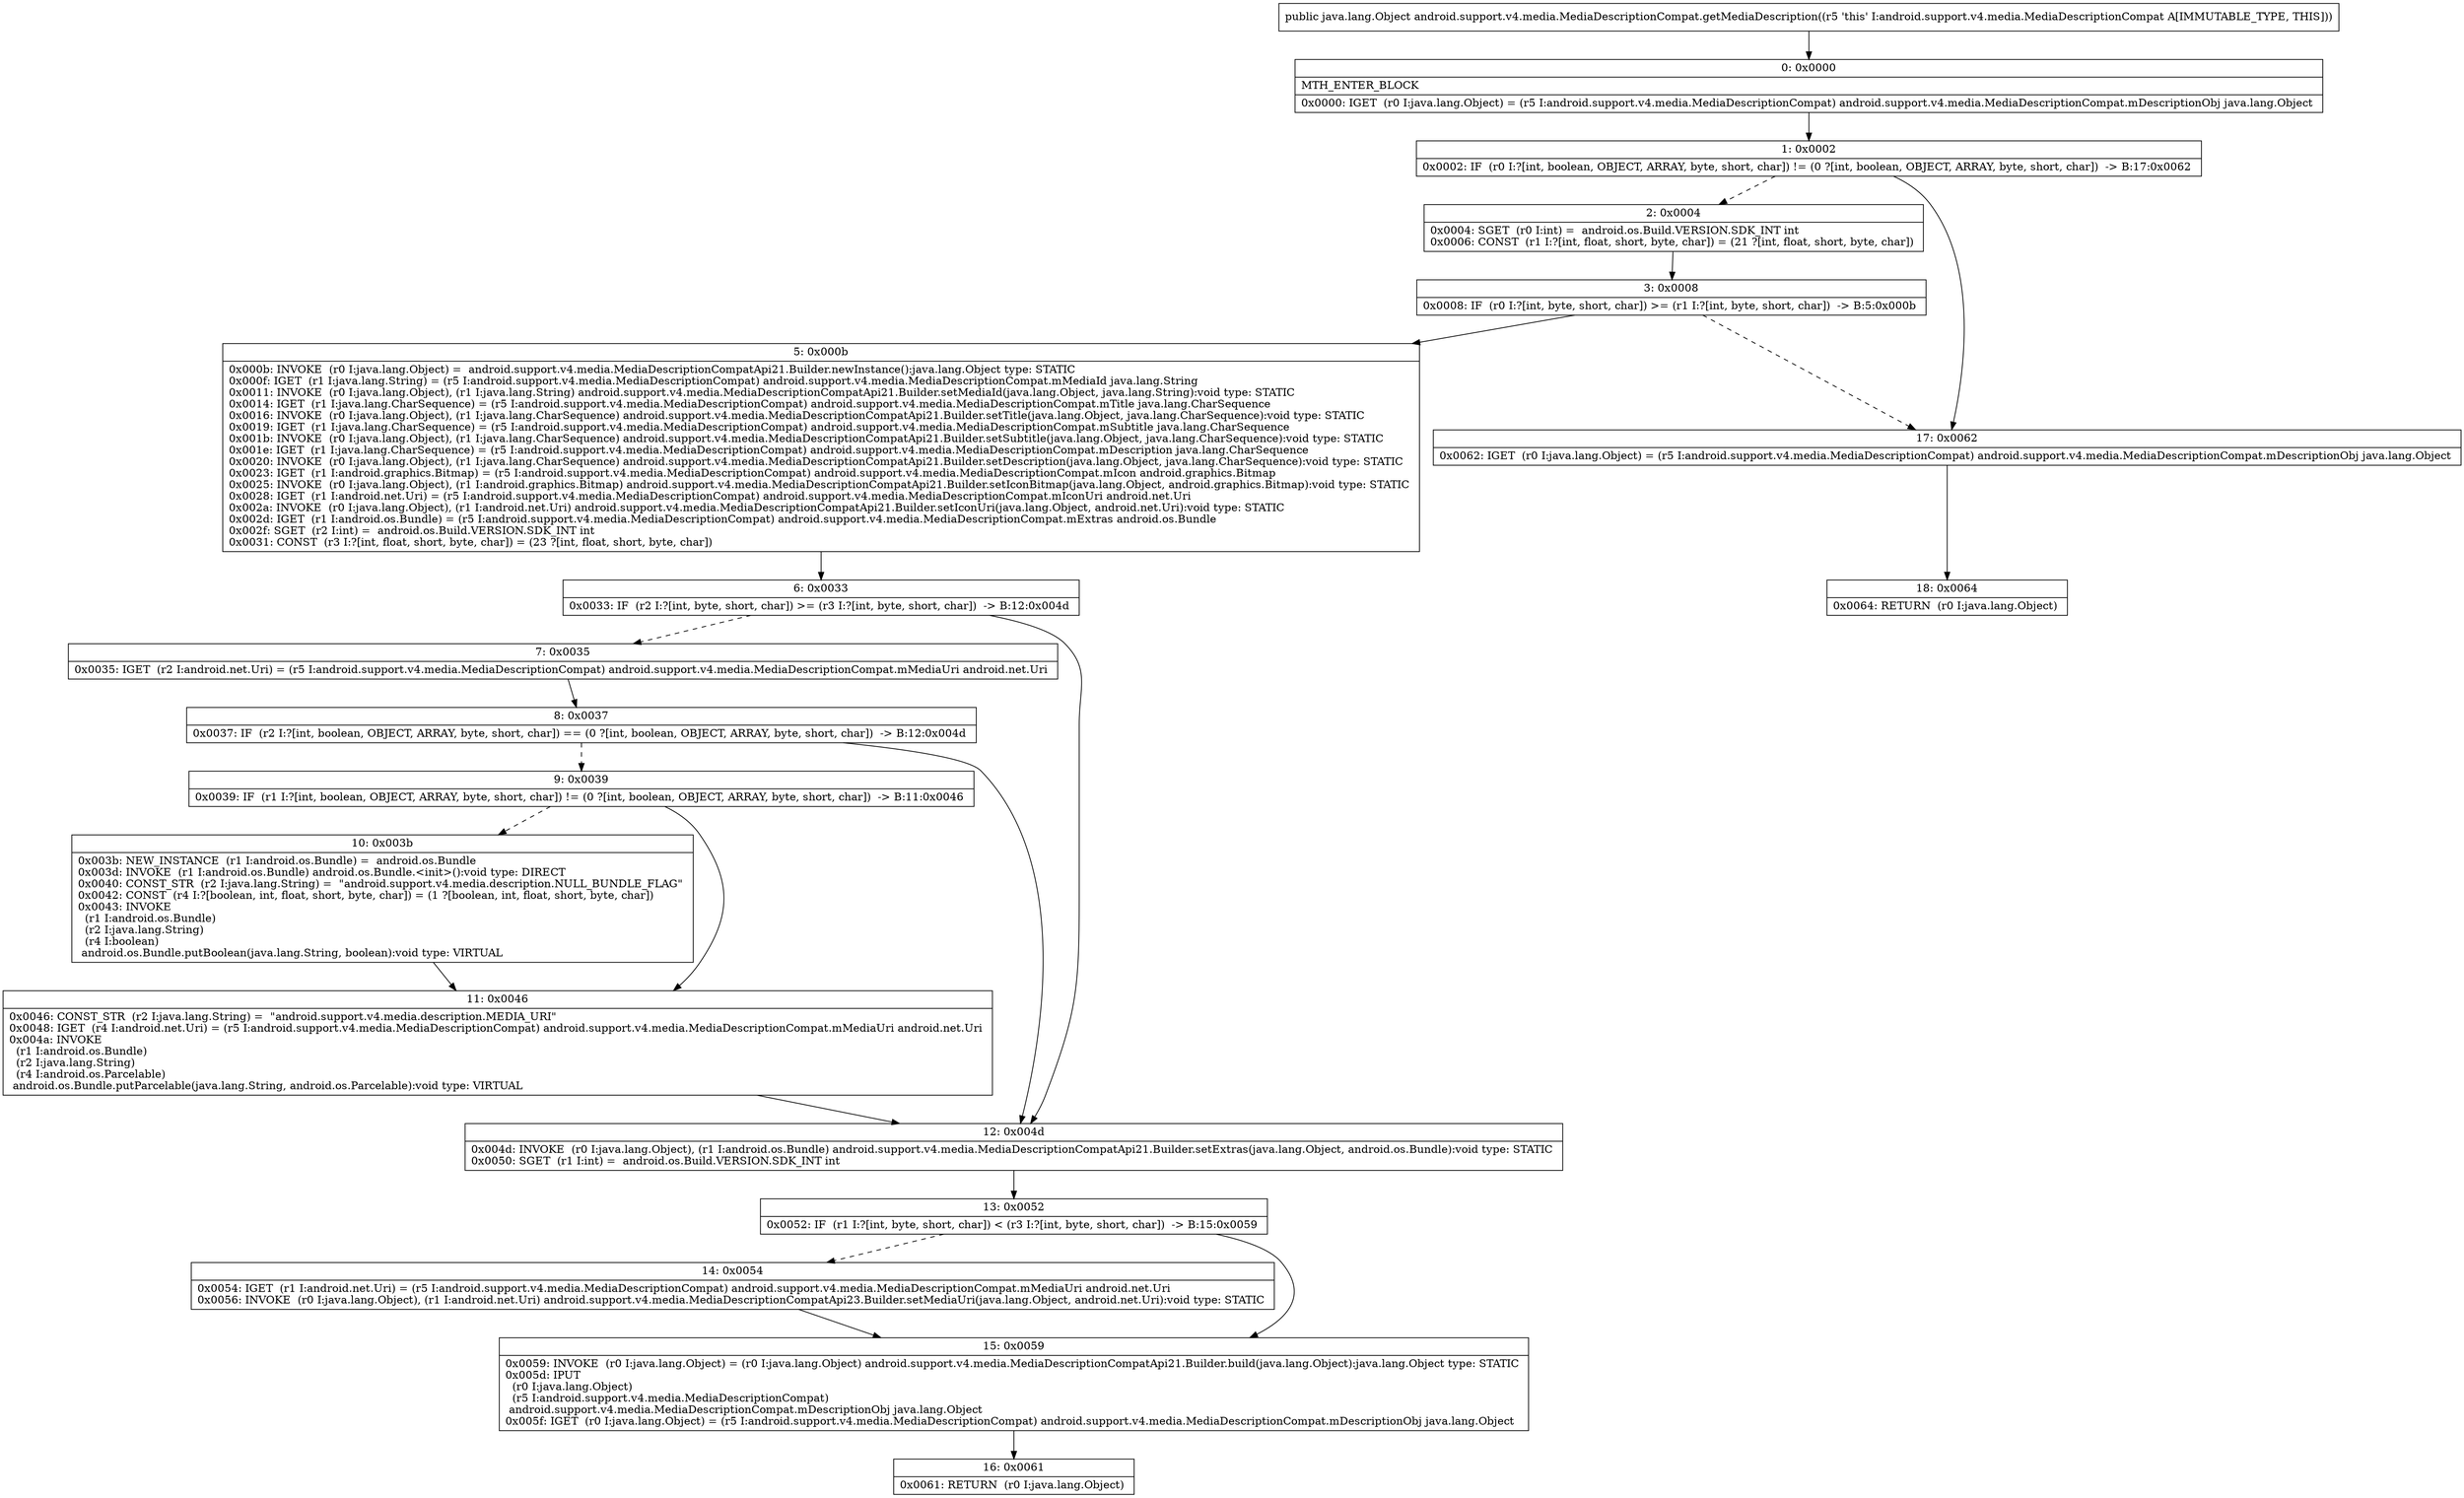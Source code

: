 digraph "CFG forandroid.support.v4.media.MediaDescriptionCompat.getMediaDescription()Ljava\/lang\/Object;" {
Node_0 [shape=record,label="{0\:\ 0x0000|MTH_ENTER_BLOCK\l|0x0000: IGET  (r0 I:java.lang.Object) = (r5 I:android.support.v4.media.MediaDescriptionCompat) android.support.v4.media.MediaDescriptionCompat.mDescriptionObj java.lang.Object \l}"];
Node_1 [shape=record,label="{1\:\ 0x0002|0x0002: IF  (r0 I:?[int, boolean, OBJECT, ARRAY, byte, short, char]) != (0 ?[int, boolean, OBJECT, ARRAY, byte, short, char])  \-\> B:17:0x0062 \l}"];
Node_2 [shape=record,label="{2\:\ 0x0004|0x0004: SGET  (r0 I:int) =  android.os.Build.VERSION.SDK_INT int \l0x0006: CONST  (r1 I:?[int, float, short, byte, char]) = (21 ?[int, float, short, byte, char]) \l}"];
Node_3 [shape=record,label="{3\:\ 0x0008|0x0008: IF  (r0 I:?[int, byte, short, char]) \>= (r1 I:?[int, byte, short, char])  \-\> B:5:0x000b \l}"];
Node_5 [shape=record,label="{5\:\ 0x000b|0x000b: INVOKE  (r0 I:java.lang.Object) =  android.support.v4.media.MediaDescriptionCompatApi21.Builder.newInstance():java.lang.Object type: STATIC \l0x000f: IGET  (r1 I:java.lang.String) = (r5 I:android.support.v4.media.MediaDescriptionCompat) android.support.v4.media.MediaDescriptionCompat.mMediaId java.lang.String \l0x0011: INVOKE  (r0 I:java.lang.Object), (r1 I:java.lang.String) android.support.v4.media.MediaDescriptionCompatApi21.Builder.setMediaId(java.lang.Object, java.lang.String):void type: STATIC \l0x0014: IGET  (r1 I:java.lang.CharSequence) = (r5 I:android.support.v4.media.MediaDescriptionCompat) android.support.v4.media.MediaDescriptionCompat.mTitle java.lang.CharSequence \l0x0016: INVOKE  (r0 I:java.lang.Object), (r1 I:java.lang.CharSequence) android.support.v4.media.MediaDescriptionCompatApi21.Builder.setTitle(java.lang.Object, java.lang.CharSequence):void type: STATIC \l0x0019: IGET  (r1 I:java.lang.CharSequence) = (r5 I:android.support.v4.media.MediaDescriptionCompat) android.support.v4.media.MediaDescriptionCompat.mSubtitle java.lang.CharSequence \l0x001b: INVOKE  (r0 I:java.lang.Object), (r1 I:java.lang.CharSequence) android.support.v4.media.MediaDescriptionCompatApi21.Builder.setSubtitle(java.lang.Object, java.lang.CharSequence):void type: STATIC \l0x001e: IGET  (r1 I:java.lang.CharSequence) = (r5 I:android.support.v4.media.MediaDescriptionCompat) android.support.v4.media.MediaDescriptionCompat.mDescription java.lang.CharSequence \l0x0020: INVOKE  (r0 I:java.lang.Object), (r1 I:java.lang.CharSequence) android.support.v4.media.MediaDescriptionCompatApi21.Builder.setDescription(java.lang.Object, java.lang.CharSequence):void type: STATIC \l0x0023: IGET  (r1 I:android.graphics.Bitmap) = (r5 I:android.support.v4.media.MediaDescriptionCompat) android.support.v4.media.MediaDescriptionCompat.mIcon android.graphics.Bitmap \l0x0025: INVOKE  (r0 I:java.lang.Object), (r1 I:android.graphics.Bitmap) android.support.v4.media.MediaDescriptionCompatApi21.Builder.setIconBitmap(java.lang.Object, android.graphics.Bitmap):void type: STATIC \l0x0028: IGET  (r1 I:android.net.Uri) = (r5 I:android.support.v4.media.MediaDescriptionCompat) android.support.v4.media.MediaDescriptionCompat.mIconUri android.net.Uri \l0x002a: INVOKE  (r0 I:java.lang.Object), (r1 I:android.net.Uri) android.support.v4.media.MediaDescriptionCompatApi21.Builder.setIconUri(java.lang.Object, android.net.Uri):void type: STATIC \l0x002d: IGET  (r1 I:android.os.Bundle) = (r5 I:android.support.v4.media.MediaDescriptionCompat) android.support.v4.media.MediaDescriptionCompat.mExtras android.os.Bundle \l0x002f: SGET  (r2 I:int) =  android.os.Build.VERSION.SDK_INT int \l0x0031: CONST  (r3 I:?[int, float, short, byte, char]) = (23 ?[int, float, short, byte, char]) \l}"];
Node_6 [shape=record,label="{6\:\ 0x0033|0x0033: IF  (r2 I:?[int, byte, short, char]) \>= (r3 I:?[int, byte, short, char])  \-\> B:12:0x004d \l}"];
Node_7 [shape=record,label="{7\:\ 0x0035|0x0035: IGET  (r2 I:android.net.Uri) = (r5 I:android.support.v4.media.MediaDescriptionCompat) android.support.v4.media.MediaDescriptionCompat.mMediaUri android.net.Uri \l}"];
Node_8 [shape=record,label="{8\:\ 0x0037|0x0037: IF  (r2 I:?[int, boolean, OBJECT, ARRAY, byte, short, char]) == (0 ?[int, boolean, OBJECT, ARRAY, byte, short, char])  \-\> B:12:0x004d \l}"];
Node_9 [shape=record,label="{9\:\ 0x0039|0x0039: IF  (r1 I:?[int, boolean, OBJECT, ARRAY, byte, short, char]) != (0 ?[int, boolean, OBJECT, ARRAY, byte, short, char])  \-\> B:11:0x0046 \l}"];
Node_10 [shape=record,label="{10\:\ 0x003b|0x003b: NEW_INSTANCE  (r1 I:android.os.Bundle) =  android.os.Bundle \l0x003d: INVOKE  (r1 I:android.os.Bundle) android.os.Bundle.\<init\>():void type: DIRECT \l0x0040: CONST_STR  (r2 I:java.lang.String) =  \"android.support.v4.media.description.NULL_BUNDLE_FLAG\" \l0x0042: CONST  (r4 I:?[boolean, int, float, short, byte, char]) = (1 ?[boolean, int, float, short, byte, char]) \l0x0043: INVOKE  \l  (r1 I:android.os.Bundle)\l  (r2 I:java.lang.String)\l  (r4 I:boolean)\l android.os.Bundle.putBoolean(java.lang.String, boolean):void type: VIRTUAL \l}"];
Node_11 [shape=record,label="{11\:\ 0x0046|0x0046: CONST_STR  (r2 I:java.lang.String) =  \"android.support.v4.media.description.MEDIA_URI\" \l0x0048: IGET  (r4 I:android.net.Uri) = (r5 I:android.support.v4.media.MediaDescriptionCompat) android.support.v4.media.MediaDescriptionCompat.mMediaUri android.net.Uri \l0x004a: INVOKE  \l  (r1 I:android.os.Bundle)\l  (r2 I:java.lang.String)\l  (r4 I:android.os.Parcelable)\l android.os.Bundle.putParcelable(java.lang.String, android.os.Parcelable):void type: VIRTUAL \l}"];
Node_12 [shape=record,label="{12\:\ 0x004d|0x004d: INVOKE  (r0 I:java.lang.Object), (r1 I:android.os.Bundle) android.support.v4.media.MediaDescriptionCompatApi21.Builder.setExtras(java.lang.Object, android.os.Bundle):void type: STATIC \l0x0050: SGET  (r1 I:int) =  android.os.Build.VERSION.SDK_INT int \l}"];
Node_13 [shape=record,label="{13\:\ 0x0052|0x0052: IF  (r1 I:?[int, byte, short, char]) \< (r3 I:?[int, byte, short, char])  \-\> B:15:0x0059 \l}"];
Node_14 [shape=record,label="{14\:\ 0x0054|0x0054: IGET  (r1 I:android.net.Uri) = (r5 I:android.support.v4.media.MediaDescriptionCompat) android.support.v4.media.MediaDescriptionCompat.mMediaUri android.net.Uri \l0x0056: INVOKE  (r0 I:java.lang.Object), (r1 I:android.net.Uri) android.support.v4.media.MediaDescriptionCompatApi23.Builder.setMediaUri(java.lang.Object, android.net.Uri):void type: STATIC \l}"];
Node_15 [shape=record,label="{15\:\ 0x0059|0x0059: INVOKE  (r0 I:java.lang.Object) = (r0 I:java.lang.Object) android.support.v4.media.MediaDescriptionCompatApi21.Builder.build(java.lang.Object):java.lang.Object type: STATIC \l0x005d: IPUT  \l  (r0 I:java.lang.Object)\l  (r5 I:android.support.v4.media.MediaDescriptionCompat)\l android.support.v4.media.MediaDescriptionCompat.mDescriptionObj java.lang.Object \l0x005f: IGET  (r0 I:java.lang.Object) = (r5 I:android.support.v4.media.MediaDescriptionCompat) android.support.v4.media.MediaDescriptionCompat.mDescriptionObj java.lang.Object \l}"];
Node_16 [shape=record,label="{16\:\ 0x0061|0x0061: RETURN  (r0 I:java.lang.Object) \l}"];
Node_17 [shape=record,label="{17\:\ 0x0062|0x0062: IGET  (r0 I:java.lang.Object) = (r5 I:android.support.v4.media.MediaDescriptionCompat) android.support.v4.media.MediaDescriptionCompat.mDescriptionObj java.lang.Object \l}"];
Node_18 [shape=record,label="{18\:\ 0x0064|0x0064: RETURN  (r0 I:java.lang.Object) \l}"];
MethodNode[shape=record,label="{public java.lang.Object android.support.v4.media.MediaDescriptionCompat.getMediaDescription((r5 'this' I:android.support.v4.media.MediaDescriptionCompat A[IMMUTABLE_TYPE, THIS])) }"];
MethodNode -> Node_0;
Node_0 -> Node_1;
Node_1 -> Node_2[style=dashed];
Node_1 -> Node_17;
Node_2 -> Node_3;
Node_3 -> Node_5;
Node_3 -> Node_17[style=dashed];
Node_5 -> Node_6;
Node_6 -> Node_7[style=dashed];
Node_6 -> Node_12;
Node_7 -> Node_8;
Node_8 -> Node_9[style=dashed];
Node_8 -> Node_12;
Node_9 -> Node_10[style=dashed];
Node_9 -> Node_11;
Node_10 -> Node_11;
Node_11 -> Node_12;
Node_12 -> Node_13;
Node_13 -> Node_14[style=dashed];
Node_13 -> Node_15;
Node_14 -> Node_15;
Node_15 -> Node_16;
Node_17 -> Node_18;
}

